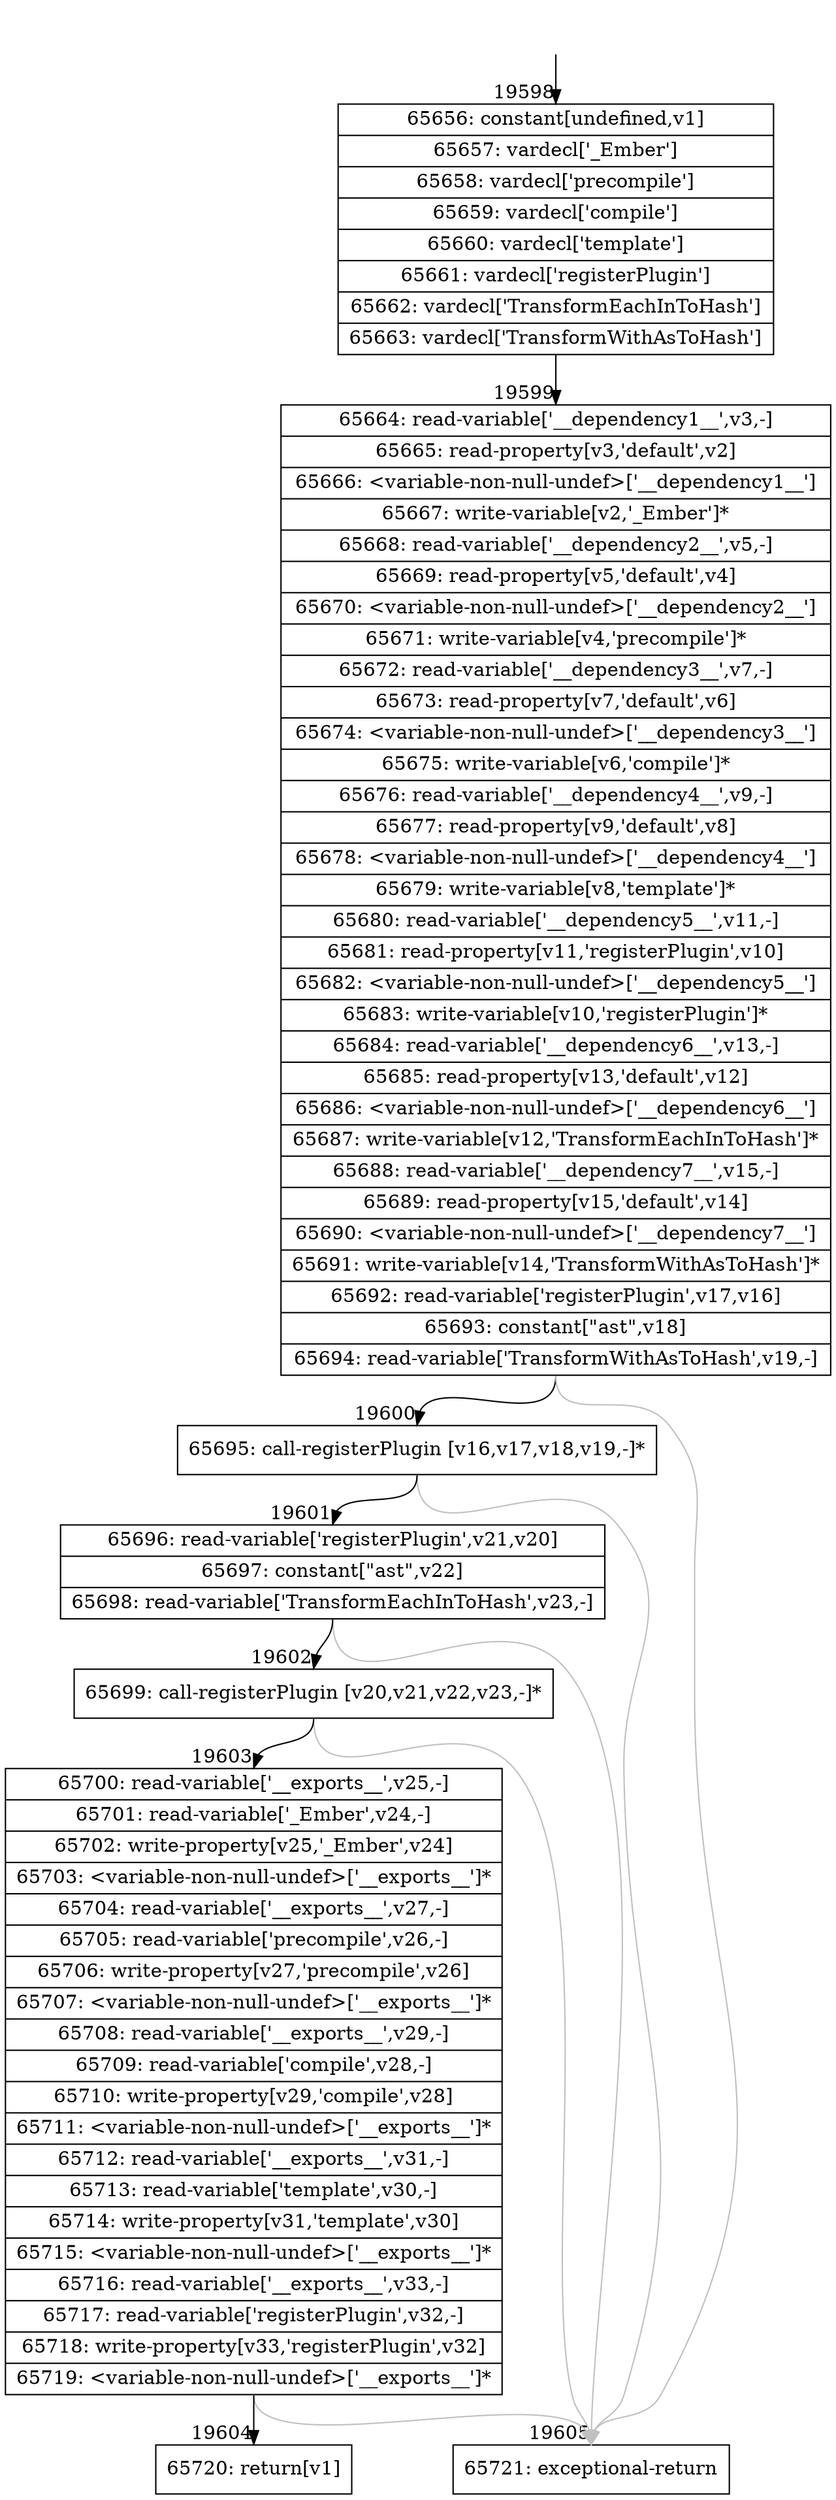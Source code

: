 digraph {
rankdir="TD"
BB_entry1687[shape=none,label=""];
BB_entry1687 -> BB19598 [tailport=s, headport=n, headlabel="    19598"]
BB19598 [shape=record label="{65656: constant[undefined,v1]|65657: vardecl['_Ember']|65658: vardecl['precompile']|65659: vardecl['compile']|65660: vardecl['template']|65661: vardecl['registerPlugin']|65662: vardecl['TransformEachInToHash']|65663: vardecl['TransformWithAsToHash']}" ] 
BB19598 -> BB19599 [tailport=s, headport=n, headlabel="      19599"]
BB19599 [shape=record label="{65664: read-variable['__dependency1__',v3,-]|65665: read-property[v3,'default',v2]|65666: \<variable-non-null-undef\>['__dependency1__']|65667: write-variable[v2,'_Ember']*|65668: read-variable['__dependency2__',v5,-]|65669: read-property[v5,'default',v4]|65670: \<variable-non-null-undef\>['__dependency2__']|65671: write-variable[v4,'precompile']*|65672: read-variable['__dependency3__',v7,-]|65673: read-property[v7,'default',v6]|65674: \<variable-non-null-undef\>['__dependency3__']|65675: write-variable[v6,'compile']*|65676: read-variable['__dependency4__',v9,-]|65677: read-property[v9,'default',v8]|65678: \<variable-non-null-undef\>['__dependency4__']|65679: write-variable[v8,'template']*|65680: read-variable['__dependency5__',v11,-]|65681: read-property[v11,'registerPlugin',v10]|65682: \<variable-non-null-undef\>['__dependency5__']|65683: write-variable[v10,'registerPlugin']*|65684: read-variable['__dependency6__',v13,-]|65685: read-property[v13,'default',v12]|65686: \<variable-non-null-undef\>['__dependency6__']|65687: write-variable[v12,'TransformEachInToHash']*|65688: read-variable['__dependency7__',v15,-]|65689: read-property[v15,'default',v14]|65690: \<variable-non-null-undef\>['__dependency7__']|65691: write-variable[v14,'TransformWithAsToHash']*|65692: read-variable['registerPlugin',v17,v16]|65693: constant[\"ast\",v18]|65694: read-variable['TransformWithAsToHash',v19,-]}" ] 
BB19599 -> BB19600 [tailport=s, headport=n, headlabel="      19600"]
BB19599 -> BB19605 [tailport=s, headport=n, color=gray, headlabel="      19605"]
BB19600 [shape=record label="{65695: call-registerPlugin [v16,v17,v18,v19,-]*}" ] 
BB19600 -> BB19601 [tailport=s, headport=n, headlabel="      19601"]
BB19600 -> BB19605 [tailport=s, headport=n, color=gray]
BB19601 [shape=record label="{65696: read-variable['registerPlugin',v21,v20]|65697: constant[\"ast\",v22]|65698: read-variable['TransformEachInToHash',v23,-]}" ] 
BB19601 -> BB19602 [tailport=s, headport=n, headlabel="      19602"]
BB19601 -> BB19605 [tailport=s, headport=n, color=gray]
BB19602 [shape=record label="{65699: call-registerPlugin [v20,v21,v22,v23,-]*}" ] 
BB19602 -> BB19603 [tailport=s, headport=n, headlabel="      19603"]
BB19602 -> BB19605 [tailport=s, headport=n, color=gray]
BB19603 [shape=record label="{65700: read-variable['__exports__',v25,-]|65701: read-variable['_Ember',v24,-]|65702: write-property[v25,'_Ember',v24]|65703: \<variable-non-null-undef\>['__exports__']*|65704: read-variable['__exports__',v27,-]|65705: read-variable['precompile',v26,-]|65706: write-property[v27,'precompile',v26]|65707: \<variable-non-null-undef\>['__exports__']*|65708: read-variable['__exports__',v29,-]|65709: read-variable['compile',v28,-]|65710: write-property[v29,'compile',v28]|65711: \<variable-non-null-undef\>['__exports__']*|65712: read-variable['__exports__',v31,-]|65713: read-variable['template',v30,-]|65714: write-property[v31,'template',v30]|65715: \<variable-non-null-undef\>['__exports__']*|65716: read-variable['__exports__',v33,-]|65717: read-variable['registerPlugin',v32,-]|65718: write-property[v33,'registerPlugin',v32]|65719: \<variable-non-null-undef\>['__exports__']*}" ] 
BB19603 -> BB19604 [tailport=s, headport=n, headlabel="      19604"]
BB19603 -> BB19605 [tailport=s, headport=n, color=gray]
BB19604 [shape=record label="{65720: return[v1]}" ] 
BB19605 [shape=record label="{65721: exceptional-return}" ] 
//#$~ 36667
}
